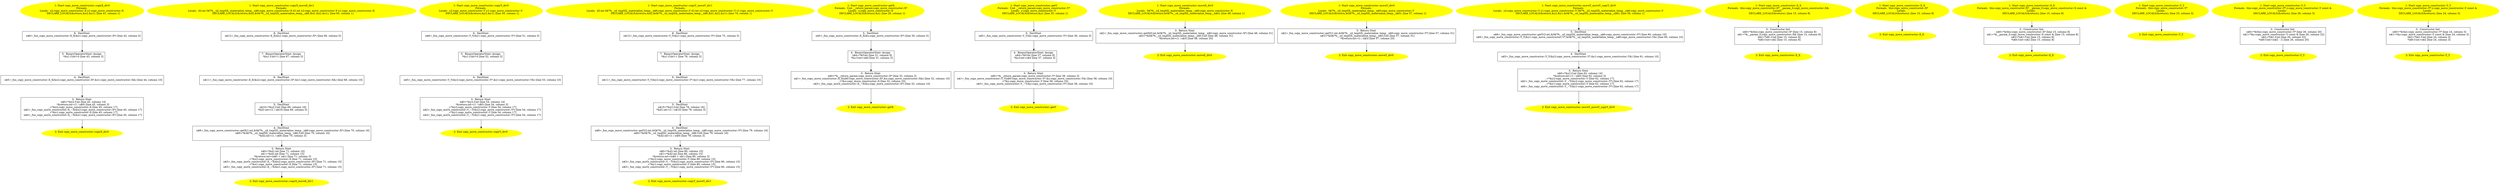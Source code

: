 /* @generated */
digraph cfg {
"copyX_div0#copy_move_constructor#7555826423954612298.1fd45599e2fc3ce471d7d474aa615bcb_1" [label="1: Start copy_move_constructor::copyX_div0\nFormals: \nLocals:  x2:copy_move_constructor::X x1:copy_move_constructor::X \n   DECLARE_LOCALS(&return,&x2,&x1); [line 41, column 1]\n " color=yellow style=filled]
	

	 "copyX_div0#copy_move_constructor#7555826423954612298.1fd45599e2fc3ce471d7d474aa615bcb_1" -> "copyX_div0#copy_move_constructor#7555826423954612298.1fd45599e2fc3ce471d7d474aa615bcb_6" ;
"copyX_div0#copy_move_constructor#7555826423954612298.1fd45599e2fc3ce471d7d474aa615bcb_2" [label="2: Exit copy_move_constructor::copyX_div0 \n  " color=yellow style=filled]
	

"copyX_div0#copy_move_constructor#7555826423954612298.1fd45599e2fc3ce471d7d474aa615bcb_3" [label="3:  Return Stmt \n   n$0=*&x2.f:int [line 45, column 14]\n  *&return:int=(1 / n$0) [line 45, column 3]\n  _=*&x2:copy_move_constructor::X [line 45, column 17]\n  n$2=_fun_copy_move_constructor::X_~X(&x2:copy_move_constructor::X*) [line 45, column 17]\n  _=*&x1:copy_move_constructor::X [line 45, column 17]\n  n$4=_fun_copy_move_constructor::X_~X(&x1:copy_move_constructor::X*) [line 45, column 17]\n " shape="box"]
	

	 "copyX_div0#copy_move_constructor#7555826423954612298.1fd45599e2fc3ce471d7d474aa615bcb_3" -> "copyX_div0#copy_move_constructor#7555826423954612298.1fd45599e2fc3ce471d7d474aa615bcb_2" ;
"copyX_div0#copy_move_constructor#7555826423954612298.1fd45599e2fc3ce471d7d474aa615bcb_4" [label="4:  DeclStmt \n   n$5=_fun_copy_move_constructor::X_X(&x2:copy_move_constructor::X*,&x1:copy_move_constructor::X&) [line 44, column 10]\n " shape="box"]
	

	 "copyX_div0#copy_move_constructor#7555826423954612298.1fd45599e2fc3ce471d7d474aa615bcb_4" -> "copyX_div0#copy_move_constructor#7555826423954612298.1fd45599e2fc3ce471d7d474aa615bcb_3" ;
"copyX_div0#copy_move_constructor#7555826423954612298.1fd45599e2fc3ce471d7d474aa615bcb_5" [label="5:  BinaryOperatorStmt: Assign \n   *&x1.f:int=0 [line 43, column 3]\n " shape="box"]
	

	 "copyX_div0#copy_move_constructor#7555826423954612298.1fd45599e2fc3ce471d7d474aa615bcb_5" -> "copyX_div0#copy_move_constructor#7555826423954612298.1fd45599e2fc3ce471d7d474aa615bcb_4" ;
"copyX_div0#copy_move_constructor#7555826423954612298.1fd45599e2fc3ce471d7d474aa615bcb_6" [label="6:  DeclStmt \n   n$6=_fun_copy_move_constructor::X_X(&x1:copy_move_constructor::X*) [line 42, column 5]\n " shape="box"]
	

	 "copyX_div0#copy_move_constructor#7555826423954612298.1fd45599e2fc3ce471d7d474aa615bcb_6" -> "copyX_div0#copy_move_constructor#7555826423954612298.1fd45599e2fc3ce471d7d474aa615bcb_5" ;
"copyX_moveX_div1#copy_move_constructor#6853813819184662211.00e91897e7d9fcfa93de911bba9a1399_1" [label="1: Start copy_move_constructor::copyX_moveX_div1\nFormals: \nLocals:  d2:int 0$?%__sil_tmpSIL_materialize_temp__n$6:copy_move_constructor::X d1:int x2:copy_move_constructor::X x1:copy_move_constructor::X \n   DECLARE_LOCALS(&return,&d2,&0$?%__sil_tmpSIL_materialize_temp__n$6,&d1,&x2,&x1); [line 65, column 1]\n " color=yellow style=filled]
	

	 "copyX_moveX_div1#copy_move_constructor#6853813819184662211.00e91897e7d9fcfa93de911bba9a1399_1" -> "copyX_moveX_div1#copy_move_constructor#6853813819184662211.00e91897e7d9fcfa93de911bba9a1399_8" ;
"copyX_moveX_div1#copy_move_constructor#6853813819184662211.00e91897e7d9fcfa93de911bba9a1399_2" [label="2: Exit copy_move_constructor::copyX_moveX_div1 \n  " color=yellow style=filled]
	

"copyX_moveX_div1#copy_move_constructor#6853813819184662211.00e91897e7d9fcfa93de911bba9a1399_3" [label="3:  Return Stmt \n   n$0=*&d1:int [line 71, column 10]\n  n$1=*&d2:int [line 71, column 15]\n  *&return:int=(n$0 + n$1) [line 71, column 3]\n  _=*&x2:copy_move_constructor::X [line 71, column 15]\n  n$3=_fun_copy_move_constructor::X_~X(&x2:copy_move_constructor::X*) [line 71, column 15]\n  _=*&x1:copy_move_constructor::X [line 71, column 15]\n  n$5=_fun_copy_move_constructor::X_~X(&x1:copy_move_constructor::X*) [line 71, column 15]\n " shape="box"]
	

	 "copyX_moveX_div1#copy_move_constructor#6853813819184662211.00e91897e7d9fcfa93de911bba9a1399_3" -> "copyX_moveX_div1#copy_move_constructor#6853813819184662211.00e91897e7d9fcfa93de911bba9a1399_2" ;
"copyX_moveX_div1#copy_move_constructor#6853813819184662211.00e91897e7d9fcfa93de911bba9a1399_4" [label="4:  DeclStmt \n   n$8=_fun_copy_move_constructor::getX(1:int,&0$?%__sil_tmpSIL_materialize_temp__n$6:copy_move_constructor::X*) [line 70, column 16]\n  n$9=*&0$?%__sil_tmpSIL_materialize_temp__n$6.f:int [line 70, column 16]\n  *&d2:int=(1 / n$9) [line 70, column 3]\n " shape="box"]
	

	 "copyX_moveX_div1#copy_move_constructor#6853813819184662211.00e91897e7d9fcfa93de911bba9a1399_4" -> "copyX_moveX_div1#copy_move_constructor#6853813819184662211.00e91897e7d9fcfa93de911bba9a1399_3" ;
"copyX_moveX_div1#copy_move_constructor#6853813819184662211.00e91897e7d9fcfa93de911bba9a1399_5" [label="5:  DeclStmt \n   n$10=*&x2.f:int [line 69, column 16]\n  *&d1:int=(1 / n$10) [line 69, column 3]\n " shape="box"]
	

	 "copyX_moveX_div1#copy_move_constructor#6853813819184662211.00e91897e7d9fcfa93de911bba9a1399_5" -> "copyX_moveX_div1#copy_move_constructor#6853813819184662211.00e91897e7d9fcfa93de911bba9a1399_4" ;
"copyX_moveX_div1#copy_move_constructor#6853813819184662211.00e91897e7d9fcfa93de911bba9a1399_6" [label="6:  DeclStmt \n   n$11=_fun_copy_move_constructor::X_X(&x2:copy_move_constructor::X*,&x1:copy_move_constructor::X&) [line 68, column 10]\n " shape="box"]
	

	 "copyX_moveX_div1#copy_move_constructor#6853813819184662211.00e91897e7d9fcfa93de911bba9a1399_6" -> "copyX_moveX_div1#copy_move_constructor#6853813819184662211.00e91897e7d9fcfa93de911bba9a1399_5" ;
"copyX_moveX_div1#copy_move_constructor#6853813819184662211.00e91897e7d9fcfa93de911bba9a1399_7" [label="7:  BinaryOperatorStmt: Assign \n   *&x1.f:int=1 [line 67, column 3]\n " shape="box"]
	

	 "copyX_moveX_div1#copy_move_constructor#6853813819184662211.00e91897e7d9fcfa93de911bba9a1399_7" -> "copyX_moveX_div1#copy_move_constructor#6853813819184662211.00e91897e7d9fcfa93de911bba9a1399_6" ;
"copyX_moveX_div1#copy_move_constructor#6853813819184662211.00e91897e7d9fcfa93de911bba9a1399_8" [label="8:  DeclStmt \n   n$12=_fun_copy_move_constructor::X_X(&x1:copy_move_constructor::X*) [line 66, column 5]\n " shape="box"]
	

	 "copyX_moveX_div1#copy_move_constructor#6853813819184662211.00e91897e7d9fcfa93de911bba9a1399_8" -> "copyX_moveX_div1#copy_move_constructor#6853813819184662211.00e91897e7d9fcfa93de911bba9a1399_7" ;
"copyY_div0#copy_move_constructor#17079397845524781987.61211209ec1f961073f3adafcd080bfb_1" [label="1: Start copy_move_constructor::copyY_div0\nFormals: \nLocals:  y2:copy_move_constructor::Y y1:copy_move_constructor::Y \n   DECLARE_LOCALS(&return,&y2,&y1); [line 50, column 1]\n " color=yellow style=filled]
	

	 "copyY_div0#copy_move_constructor#17079397845524781987.61211209ec1f961073f3adafcd080bfb_1" -> "copyY_div0#copy_move_constructor#17079397845524781987.61211209ec1f961073f3adafcd080bfb_6" ;
"copyY_div0#copy_move_constructor#17079397845524781987.61211209ec1f961073f3adafcd080bfb_2" [label="2: Exit copy_move_constructor::copyY_div0 \n  " color=yellow style=filled]
	

"copyY_div0#copy_move_constructor#17079397845524781987.61211209ec1f961073f3adafcd080bfb_3" [label="3:  Return Stmt \n   n$0=*&y2.f:int [line 54, column 14]\n  *&return:int=(1 / n$0) [line 54, column 3]\n  _=*&y2:copy_move_constructor::Y [line 54, column 17]\n  n$2=_fun_copy_move_constructor::Y_~Y(&y2:copy_move_constructor::Y*) [line 54, column 17]\n  _=*&y1:copy_move_constructor::Y [line 54, column 17]\n  n$4=_fun_copy_move_constructor::Y_~Y(&y1:copy_move_constructor::Y*) [line 54, column 17]\n " shape="box"]
	

	 "copyY_div0#copy_move_constructor#17079397845524781987.61211209ec1f961073f3adafcd080bfb_3" -> "copyY_div0#copy_move_constructor#17079397845524781987.61211209ec1f961073f3adafcd080bfb_2" ;
"copyY_div0#copy_move_constructor#17079397845524781987.61211209ec1f961073f3adafcd080bfb_4" [label="4:  DeclStmt \n   n$5=_fun_copy_move_constructor::Y_Y(&y2:copy_move_constructor::Y*,&y1:copy_move_constructor::Y&) [line 53, column 10]\n " shape="box"]
	

	 "copyY_div0#copy_move_constructor#17079397845524781987.61211209ec1f961073f3adafcd080bfb_4" -> "copyY_div0#copy_move_constructor#17079397845524781987.61211209ec1f961073f3adafcd080bfb_3" ;
"copyY_div0#copy_move_constructor#17079397845524781987.61211209ec1f961073f3adafcd080bfb_5" [label="5:  BinaryOperatorStmt: Assign \n   *&y1.f:int=0 [line 52, column 3]\n " shape="box"]
	

	 "copyY_div0#copy_move_constructor#17079397845524781987.61211209ec1f961073f3adafcd080bfb_5" -> "copyY_div0#copy_move_constructor#17079397845524781987.61211209ec1f961073f3adafcd080bfb_4" ;
"copyY_div0#copy_move_constructor#17079397845524781987.61211209ec1f961073f3adafcd080bfb_6" [label="6:  DeclStmt \n   n$6=_fun_copy_move_constructor::Y_Y(&y1:copy_move_constructor::Y*) [line 51, column 5]\n " shape="box"]
	

	 "copyY_div0#copy_move_constructor#17079397845524781987.61211209ec1f961073f3adafcd080bfb_6" -> "copyY_div0#copy_move_constructor#17079397845524781987.61211209ec1f961073f3adafcd080bfb_5" ;
"copyY_moveY_div1#copy_move_constructor#5827233588222911615.5716e8b7acbd3ff43f18c7c5954c6565_1" [label="1: Start copy_move_constructor::copyY_moveY_div1\nFormals: \nLocals:  d2:int 0$?%__sil_tmpSIL_materialize_temp__n$6:copy_move_constructor::Y d1:int y2:copy_move_constructor::Y y1:copy_move_constructor::Y \n   DECLARE_LOCALS(&return,&d2,&0$?%__sil_tmpSIL_materialize_temp__n$6,&d1,&y2,&y1); [line 74, column 1]\n " color=yellow style=filled]
	

	 "copyY_moveY_div1#copy_move_constructor#5827233588222911615.5716e8b7acbd3ff43f18c7c5954c6565_1" -> "copyY_moveY_div1#copy_move_constructor#5827233588222911615.5716e8b7acbd3ff43f18c7c5954c6565_8" ;
"copyY_moveY_div1#copy_move_constructor#5827233588222911615.5716e8b7acbd3ff43f18c7c5954c6565_2" [label="2: Exit copy_move_constructor::copyY_moveY_div1 \n  " color=yellow style=filled]
	

"copyY_moveY_div1#copy_move_constructor#5827233588222911615.5716e8b7acbd3ff43f18c7c5954c6565_3" [label="3:  Return Stmt \n   n$0=*&d1:int [line 80, column 10]\n  n$1=*&d2:int [line 80, column 15]\n  *&return:int=(n$0 + n$1) [line 80, column 3]\n  _=*&y2:copy_move_constructor::Y [line 80, column 15]\n  n$3=_fun_copy_move_constructor::Y_~Y(&y2:copy_move_constructor::Y*) [line 80, column 15]\n  _=*&y1:copy_move_constructor::Y [line 80, column 15]\n  n$5=_fun_copy_move_constructor::Y_~Y(&y1:copy_move_constructor::Y*) [line 80, column 15]\n " shape="box"]
	

	 "copyY_moveY_div1#copy_move_constructor#5827233588222911615.5716e8b7acbd3ff43f18c7c5954c6565_3" -> "copyY_moveY_div1#copy_move_constructor#5827233588222911615.5716e8b7acbd3ff43f18c7c5954c6565_2" ;
"copyY_moveY_div1#copy_move_constructor#5827233588222911615.5716e8b7acbd3ff43f18c7c5954c6565_4" [label="4:  DeclStmt \n   n$8=_fun_copy_move_constructor::getY(2:int,&0$?%__sil_tmpSIL_materialize_temp__n$6:copy_move_constructor::Y*) [line 79, column 16]\n  n$9=*&0$?%__sil_tmpSIL_materialize_temp__n$6.f:int [line 79, column 16]\n  *&d2:int=(1 / n$9) [line 79, column 3]\n " shape="box"]
	

	 "copyY_moveY_div1#copy_move_constructor#5827233588222911615.5716e8b7acbd3ff43f18c7c5954c6565_4" -> "copyY_moveY_div1#copy_move_constructor#5827233588222911615.5716e8b7acbd3ff43f18c7c5954c6565_3" ;
"copyY_moveY_div1#copy_move_constructor#5827233588222911615.5716e8b7acbd3ff43f18c7c5954c6565_5" [label="5:  DeclStmt \n   n$10=*&y2.f:int [line 78, column 16]\n  *&d1:int=(1 / n$10) [line 78, column 3]\n " shape="box"]
	

	 "copyY_moveY_div1#copy_move_constructor#5827233588222911615.5716e8b7acbd3ff43f18c7c5954c6565_5" -> "copyY_moveY_div1#copy_move_constructor#5827233588222911615.5716e8b7acbd3ff43f18c7c5954c6565_4" ;
"copyY_moveY_div1#copy_move_constructor#5827233588222911615.5716e8b7acbd3ff43f18c7c5954c6565_6" [label="6:  DeclStmt \n   n$11=_fun_copy_move_constructor::Y_Y(&y2:copy_move_constructor::Y*,&y1:copy_move_constructor::Y&) [line 77, column 10]\n " shape="box"]
	

	 "copyY_moveY_div1#copy_move_constructor#5827233588222911615.5716e8b7acbd3ff43f18c7c5954c6565_6" -> "copyY_moveY_div1#copy_move_constructor#5827233588222911615.5716e8b7acbd3ff43f18c7c5954c6565_5" ;
"copyY_moveY_div1#copy_move_constructor#5827233588222911615.5716e8b7acbd3ff43f18c7c5954c6565_7" [label="7:  BinaryOperatorStmt: Assign \n   *&y1.f:int=1 [line 76, column 3]\n " shape="box"]
	

	 "copyY_moveY_div1#copy_move_constructor#5827233588222911615.5716e8b7acbd3ff43f18c7c5954c6565_7" -> "copyY_moveY_div1#copy_move_constructor#5827233588222911615.5716e8b7acbd3ff43f18c7c5954c6565_6" ;
"copyY_moveY_div1#copy_move_constructor#5827233588222911615.5716e8b7acbd3ff43f18c7c5954c6565_8" [label="8:  DeclStmt \n   n$12=_fun_copy_move_constructor::Y_Y(&y1:copy_move_constructor::Y*) [line 75, column 5]\n " shape="box"]
	

	 "copyY_moveY_div1#copy_move_constructor#5827233588222911615.5716e8b7acbd3ff43f18c7c5954c6565_8" -> "copyY_moveY_div1#copy_move_constructor#5827233588222911615.5716e8b7acbd3ff43f18c7c5954c6565_7" ;
"getX#copy_move_constructor#2211685783611424509.876b259ed079b8b199249e0c38ad55df_1" [label="1: Start copy_move_constructor::getX\nFormals:  f:int __return_param:copy_move_constructor::X*\nLocals:  x:copy_move_constructor::X \n   DECLARE_LOCALS(&return,&x); [line 29, column 1]\n " color=yellow style=filled]
	

	 "getX#copy_move_constructor#2211685783611424509.876b259ed079b8b199249e0c38ad55df_1" -> "getX#copy_move_constructor#2211685783611424509.876b259ed079b8b199249e0c38ad55df_5" ;
"getX#copy_move_constructor#2211685783611424509.876b259ed079b8b199249e0c38ad55df_2" [label="2: Exit copy_move_constructor::getX \n  " color=yellow style=filled]
	

"getX#copy_move_constructor#2211685783611424509.876b259ed079b8b199249e0c38ad55df_3" [label="3:  Return Stmt \n   n$0=*&__return_param:copy_move_constructor::X* [line 32, column 3]\n  n$1=_fun_copy_move_constructor::X_X(n$0:copy_move_constructor::X*,&x:copy_move_constructor::X&) [line 32, column 10]\n  _=*&x:copy_move_constructor::X [line 32, column 10]\n  n$3=_fun_copy_move_constructor::X_~X(&x:copy_move_constructor::X*) [line 32, column 10]\n " shape="box"]
	

	 "getX#copy_move_constructor#2211685783611424509.876b259ed079b8b199249e0c38ad55df_3" -> "getX#copy_move_constructor#2211685783611424509.876b259ed079b8b199249e0c38ad55df_2" ;
"getX#copy_move_constructor#2211685783611424509.876b259ed079b8b199249e0c38ad55df_4" [label="4:  BinaryOperatorStmt: Assign \n   n$4=*&f:int [line 31, column 9]\n  *&x.f:int=n$4 [line 31, column 3]\n " shape="box"]
	

	 "getX#copy_move_constructor#2211685783611424509.876b259ed079b8b199249e0c38ad55df_4" -> "getX#copy_move_constructor#2211685783611424509.876b259ed079b8b199249e0c38ad55df_3" ;
"getX#copy_move_constructor#2211685783611424509.876b259ed079b8b199249e0c38ad55df_5" [label="5:  DeclStmt \n   n$5=_fun_copy_move_constructor::X_X(&x:copy_move_constructor::X*) [line 30, column 5]\n " shape="box"]
	

	 "getX#copy_move_constructor#2211685783611424509.876b259ed079b8b199249e0c38ad55df_5" -> "getX#copy_move_constructor#2211685783611424509.876b259ed079b8b199249e0c38ad55df_4" ;
"getY#copy_move_constructor#1712013823822590270.2c171bbad2707d6170d0b7974ac3c196_1" [label="1: Start copy_move_constructor::getY\nFormals:  f:int __return_param:copy_move_constructor::Y*\nLocals:  y:copy_move_constructor::Y \n   DECLARE_LOCALS(&return,&y); [line 35, column 1]\n " color=yellow style=filled]
	

	 "getY#copy_move_constructor#1712013823822590270.2c171bbad2707d6170d0b7974ac3c196_1" -> "getY#copy_move_constructor#1712013823822590270.2c171bbad2707d6170d0b7974ac3c196_5" ;
"getY#copy_move_constructor#1712013823822590270.2c171bbad2707d6170d0b7974ac3c196_2" [label="2: Exit copy_move_constructor::getY \n  " color=yellow style=filled]
	

"getY#copy_move_constructor#1712013823822590270.2c171bbad2707d6170d0b7974ac3c196_3" [label="3:  Return Stmt \n   n$0=*&__return_param:copy_move_constructor::Y* [line 38, column 3]\n  n$1=_fun_copy_move_constructor::Y_Y(n$0:copy_move_constructor::Y*,&y:copy_move_constructor::Y&) [line 38, column 10]\n  _=*&y:copy_move_constructor::Y [line 38, column 10]\n  n$3=_fun_copy_move_constructor::Y_~Y(&y:copy_move_constructor::Y*) [line 38, column 10]\n " shape="box"]
	

	 "getY#copy_move_constructor#1712013823822590270.2c171bbad2707d6170d0b7974ac3c196_3" -> "getY#copy_move_constructor#1712013823822590270.2c171bbad2707d6170d0b7974ac3c196_2" ;
"getY#copy_move_constructor#1712013823822590270.2c171bbad2707d6170d0b7974ac3c196_4" [label="4:  BinaryOperatorStmt: Assign \n   n$4=*&f:int [line 37, column 9]\n  *&y.f:int=n$4 [line 37, column 3]\n " shape="box"]
	

	 "getY#copy_move_constructor#1712013823822590270.2c171bbad2707d6170d0b7974ac3c196_4" -> "getY#copy_move_constructor#1712013823822590270.2c171bbad2707d6170d0b7974ac3c196_3" ;
"getY#copy_move_constructor#1712013823822590270.2c171bbad2707d6170d0b7974ac3c196_5" [label="5:  DeclStmt \n   n$5=_fun_copy_move_constructor::Y_Y(&y:copy_move_constructor::Y*) [line 36, column 5]\n " shape="box"]
	

	 "getY#copy_move_constructor#1712013823822590270.2c171bbad2707d6170d0b7974ac3c196_5" -> "getY#copy_move_constructor#1712013823822590270.2c171bbad2707d6170d0b7974ac3c196_4" ;
"moveX_div0#copy_move_constructor#2229557375196326562.f23c95e594ab41ba50090dccb989c3e3_1" [label="1: Start copy_move_constructor::moveX_div0\nFormals: \nLocals:  0$?%__sil_tmpSIL_materialize_temp__n$0:copy_move_constructor::X \n   DECLARE_LOCALS(&return,&0$?%__sil_tmpSIL_materialize_temp__n$0); [line 48, column 1]\n " color=yellow style=filled]
	

	 "moveX_div0#copy_move_constructor#2229557375196326562.f23c95e594ab41ba50090dccb989c3e3_1" -> "moveX_div0#copy_move_constructor#2229557375196326562.f23c95e594ab41ba50090dccb989c3e3_3" ;
"moveX_div0#copy_move_constructor#2229557375196326562.f23c95e594ab41ba50090dccb989c3e3_2" [label="2: Exit copy_move_constructor::moveX_div0 \n  " color=yellow style=filled]
	

"moveX_div0#copy_move_constructor#2229557375196326562.f23c95e594ab41ba50090dccb989c3e3_3" [label="3:  Return Stmt \n   n$2=_fun_copy_move_constructor::getX(0:int,&0$?%__sil_tmpSIL_materialize_temp__n$0:copy_move_constructor::X*) [line 48, column 31]\n  n$3=*&0$?%__sil_tmpSIL_materialize_temp__n$0.f:int [line 48, column 31]\n  *&return:int=(1 / n$3) [line 48, column 20]\n " shape="box"]
	

	 "moveX_div0#copy_move_constructor#2229557375196326562.f23c95e594ab41ba50090dccb989c3e3_3" -> "moveX_div0#copy_move_constructor#2229557375196326562.f23c95e594ab41ba50090dccb989c3e3_2" ;
"moveY_div0#copy_move_constructor#15307842160732522395.eee7693240d3ce27d5c30f34d771cb57_1" [label="1: Start copy_move_constructor::moveY_div0\nFormals: \nLocals:  0$?%__sil_tmpSIL_materialize_temp__n$0:copy_move_constructor::Y \n   DECLARE_LOCALS(&return,&0$?%__sil_tmpSIL_materialize_temp__n$0); [line 57, column 1]\n " color=yellow style=filled]
	

	 "moveY_div0#copy_move_constructor#15307842160732522395.eee7693240d3ce27d5c30f34d771cb57_1" -> "moveY_div0#copy_move_constructor#15307842160732522395.eee7693240d3ce27d5c30f34d771cb57_3" ;
"moveY_div0#copy_move_constructor#15307842160732522395.eee7693240d3ce27d5c30f34d771cb57_2" [label="2: Exit copy_move_constructor::moveY_div0 \n  " color=yellow style=filled]
	

"moveY_div0#copy_move_constructor#15307842160732522395.eee7693240d3ce27d5c30f34d771cb57_3" [label="3:  Return Stmt \n   n$2=_fun_copy_move_constructor::getY(1:int,&0$?%__sil_tmpSIL_materialize_temp__n$0:copy_move_constructor::Y*) [line 57, column 31]\n  n$3=*&0$?%__sil_tmpSIL_materialize_temp__n$0.f:int [line 57, column 31]\n  *&return:int=(1 / n$3) [line 57, column 20]\n " shape="box"]
	

	 "moveY_div0#copy_move_constructor#15307842160732522395.eee7693240d3ce27d5c30f34d771cb57_3" -> "moveY_div0#copy_move_constructor#15307842160732522395.eee7693240d3ce27d5c30f34d771cb57_2" ;
"moveY_moveY_copyY_div0#copy_move_constructor#11319351724516006746.d5d5d96d98dcf1c634b647be30001d2e_1" [label="1: Start copy_move_constructor::moveY_moveY_copyY_div0\nFormals: \nLocals:  y2:copy_move_constructor::Y y1:copy_move_constructor::Y 0$?%__sil_tmpSIL_materialize_temp__n$6:copy_move_constructor::Y \n   DECLARE_LOCALS(&return,&y2,&y1,&0$?%__sil_tmpSIL_materialize_temp__n$6); [line 59, column 1]\n " color=yellow style=filled]
	

	 "moveY_moveY_copyY_div0#copy_move_constructor#11319351724516006746.d5d5d96d98dcf1c634b647be30001d2e_1" -> "moveY_moveY_copyY_div0#copy_move_constructor#11319351724516006746.d5d5d96d98dcf1c634b647be30001d2e_5" ;
"moveY_moveY_copyY_div0#copy_move_constructor#11319351724516006746.d5d5d96d98dcf1c634b647be30001d2e_2" [label="2: Exit copy_move_constructor::moveY_moveY_copyY_div0 \n  " color=yellow style=filled]
	

"moveY_moveY_copyY_div0#copy_move_constructor#11319351724516006746.d5d5d96d98dcf1c634b647be30001d2e_3" [label="3:  Return Stmt \n   n$0=*&y2.f:int [line 62, column 14]\n  *&return:int=(1 / n$0) [line 62, column 3]\n  _=*&y2:copy_move_constructor::Y [line 62, column 17]\n  n$2=_fun_copy_move_constructor::Y_~Y(&y2:copy_move_constructor::Y*) [line 62, column 17]\n  _=*&y1:copy_move_constructor::Y [line 62, column 17]\n  n$4=_fun_copy_move_constructor::Y_~Y(&y1:copy_move_constructor::Y*) [line 62, column 17]\n " shape="box"]
	

	 "moveY_moveY_copyY_div0#copy_move_constructor#11319351724516006746.d5d5d96d98dcf1c634b647be30001d2e_3" -> "moveY_moveY_copyY_div0#copy_move_constructor#11319351724516006746.d5d5d96d98dcf1c634b647be30001d2e_2" ;
"moveY_moveY_copyY_div0#copy_move_constructor#11319351724516006746.d5d5d96d98dcf1c634b647be30001d2e_4" [label="4:  DeclStmt \n   n$5=_fun_copy_move_constructor::Y_Y(&y2:copy_move_constructor::Y*,&y1:copy_move_constructor::Y&) [line 61, column 10]\n " shape="box"]
	

	 "moveY_moveY_copyY_div0#copy_move_constructor#11319351724516006746.d5d5d96d98dcf1c634b647be30001d2e_4" -> "moveY_moveY_copyY_div0#copy_move_constructor#11319351724516006746.d5d5d96d98dcf1c634b647be30001d2e_3" ;
"moveY_moveY_copyY_div0#copy_move_constructor#11319351724516006746.d5d5d96d98dcf1c634b647be30001d2e_5" [label="5:  DeclStmt \n   n$8=_fun_copy_move_constructor::getY(2:int,&0$?%__sil_tmpSIL_materialize_temp__n$6:copy_move_constructor::Y*) [line 60, column 10]\n  n$9=_fun_copy_move_constructor::Y_Y(&y1:copy_move_constructor::Y*,&0$?%__sil_tmpSIL_materialize_temp__n$6:copy_move_constructor::Y&) [line 60, column 10]\n " shape="box"]
	

	 "moveY_moveY_copyY_div0#copy_move_constructor#11319351724516006746.d5d5d96d98dcf1c634b647be30001d2e_5" -> "moveY_moveY_copyY_div0#copy_move_constructor#11319351724516006746.d5d5d96d98dcf1c634b647be30001d2e_4" ;
"X#X#copy_move_constructor#{10174102600918728520|constexpr}.7f1f4443383b6eabdf400de956c7f6af_1" [label="1: Start copy_move_constructor::X_X\nFormals:  this:copy_move_constructor::X* __param_0:copy_move_constructor::X&\nLocals:  \n   DECLARE_LOCALS(&return); [line 15, column 8]\n " color=yellow style=filled]
	

	 "X#X#copy_move_constructor#{10174102600918728520|constexpr}.7f1f4443383b6eabdf400de956c7f6af_1" -> "X#X#copy_move_constructor#{10174102600918728520|constexpr}.7f1f4443383b6eabdf400de956c7f6af_3" ;
"X#X#copy_move_constructor#{10174102600918728520|constexpr}.7f1f4443383b6eabdf400de956c7f6af_2" [label="2: Exit copy_move_constructor::X_X \n  " color=yellow style=filled]
	

"X#X#copy_move_constructor#{10174102600918728520|constexpr}.7f1f4443383b6eabdf400de956c7f6af_3" [label="3:  Constructor Init \n   n$0=*&this:copy_move_constructor::X* [line 15, column 8]\n  n$1=*&__param_0:copy_move_constructor::X& [line 15, column 8]\n  n$2=*n$1.f:int [line 15, column 8]\n  *n$0.f:int=n$2 [line 15, column 8]\n " shape="box"]
	

	 "X#X#copy_move_constructor#{10174102600918728520|constexpr}.7f1f4443383b6eabdf400de956c7f6af_3" -> "X#X#copy_move_constructor#{10174102600918728520|constexpr}.7f1f4443383b6eabdf400de956c7f6af_2" ;
"X#X#copy_move_constructor#{10968604964233077287}.2f7f6ea6443bd7f6e81f1eae0ad96ec1_1" [label="1: Start copy_move_constructor::X_X\nFormals:  this:copy_move_constructor::X*\nLocals:  \n   DECLARE_LOCALS(&return); [line 15, column 8]\n " color=yellow style=filled]
	

	 "X#X#copy_move_constructor#{10968604964233077287}.2f7f6ea6443bd7f6e81f1eae0ad96ec1_1" -> "X#X#copy_move_constructor#{10968604964233077287}.2f7f6ea6443bd7f6e81f1eae0ad96ec1_2" ;
"X#X#copy_move_constructor#{10968604964233077287}.2f7f6ea6443bd7f6e81f1eae0ad96ec1_2" [label="2: Exit copy_move_constructor::X_X \n  " color=yellow style=filled]
	

"X#X#copy_move_constructor#{11461885598838954204|constexpr}.8b245330f9990df6f1e3d0622b3e7433_1" [label="1: Start copy_move_constructor::X_X\nFormals:  this:copy_move_constructor::X* __param_0:copy_move_constructor::X const &\nLocals:  \n   DECLARE_LOCALS(&return); [line 15, column 8]\n " color=yellow style=filled]
	

	 "X#X#copy_move_constructor#{11461885598838954204|constexpr}.8b245330f9990df6f1e3d0622b3e7433_1" -> "X#X#copy_move_constructor#{11461885598838954204|constexpr}.8b245330f9990df6f1e3d0622b3e7433_3" ;
"X#X#copy_move_constructor#{11461885598838954204|constexpr}.8b245330f9990df6f1e3d0622b3e7433_2" [label="2: Exit copy_move_constructor::X_X \n  " color=yellow style=filled]
	

"X#X#copy_move_constructor#{11461885598838954204|constexpr}.8b245330f9990df6f1e3d0622b3e7433_3" [label="3:  Constructor Init \n   n$0=*&this:copy_move_constructor::X* [line 15, column 8]\n  n$1=*&__param_0:copy_move_constructor::X const & [line 15, column 8]\n  n$2=*n$1.f:int [line 15, column 8]\n  *n$0.f:int=n$2 [line 15, column 8]\n " shape="box"]
	

	 "X#X#copy_move_constructor#{11461885598838954204|constexpr}.8b245330f9990df6f1e3d0622b3e7433_3" -> "X#X#copy_move_constructor#{11461885598838954204|constexpr}.8b245330f9990df6f1e3d0622b3e7433_2" ;
"Y#Y#copy_move_constructor#{1021306560387426992}.841cfe557ed8d8dec57a221bbce98e74_1" [label="1: Start copy_move_constructor::Y_Y\nFormals:  this:copy_move_constructor::Y*\nLocals:  \n   DECLARE_LOCALS(&return); [line 23, column 3]\n " color=yellow style=filled]
	

	 "Y#Y#copy_move_constructor#{1021306560387426992}.841cfe557ed8d8dec57a221bbce98e74_1" -> "Y#Y#copy_move_constructor#{1021306560387426992}.841cfe557ed8d8dec57a221bbce98e74_2" ;
"Y#Y#copy_move_constructor#{1021306560387426992}.841cfe557ed8d8dec57a221bbce98e74_2" [label="2: Exit copy_move_constructor::Y_Y \n  " color=yellow style=filled]
	

"Y#Y#copy_move_constructor#{18272181401462210540}.6215678d929da0a4d67ea5f3b952308e_1" [label="1: Start copy_move_constructor::Y_Y\nFormals:  this:copy_move_constructor::Y* y:copy_move_constructor::Y const &\nLocals:  \n   DECLARE_LOCALS(&return); [line 26, column 3]\n " color=yellow style=filled]
	

	 "Y#Y#copy_move_constructor#{18272181401462210540}.6215678d929da0a4d67ea5f3b952308e_1" -> "Y#Y#copy_move_constructor#{18272181401462210540}.6215678d929da0a4d67ea5f3b952308e_3" ;
"Y#Y#copy_move_constructor#{18272181401462210540}.6215678d929da0a4d67ea5f3b952308e_2" [label="2: Exit copy_move_constructor::Y_Y \n  " color=yellow style=filled]
	

"Y#Y#copy_move_constructor#{18272181401462210540}.6215678d929da0a4d67ea5f3b952308e_3" [label="3:  Constructor Init \n   n$0=*&this:copy_move_constructor::Y* [line 26, column 20]\n  n$1=*&y:copy_move_constructor::Y const & [line 26, column 22]\n  n$2=*n$1.f:int [line 26, column 22]\n  *n$0.f:int=(n$2 - 1) [line 26, column 20]\n " shape="box"]
	

	 "Y#Y#copy_move_constructor#{18272181401462210540}.6215678d929da0a4d67ea5f3b952308e_3" -> "Y#Y#copy_move_constructor#{18272181401462210540}.6215678d929da0a4d67ea5f3b952308e_2" ;
"Y#Y#copy_move_constructor#{2644368372854768795|constexpr}.992ebae8b36e68c2e1b5e338a4c29705_1" [label="1: Start copy_move_constructor::Y_Y\nFormals:  this:copy_move_constructor::Y* y:copy_move_constructor::Y const &\nLocals:  \n   DECLARE_LOCALS(&return); [line 24, column 3]\n " color=yellow style=filled]
	

	 "Y#Y#copy_move_constructor#{2644368372854768795|constexpr}.992ebae8b36e68c2e1b5e338a4c29705_1" -> "Y#Y#copy_move_constructor#{2644368372854768795|constexpr}.992ebae8b36e68c2e1b5e338a4c29705_3" ;
"Y#Y#copy_move_constructor#{2644368372854768795|constexpr}.992ebae8b36e68c2e1b5e338a4c29705_2" [label="2: Exit copy_move_constructor::Y_Y \n  " color=yellow style=filled]
	

"Y#Y#copy_move_constructor#{2644368372854768795|constexpr}.992ebae8b36e68c2e1b5e338a4c29705_3" [label="3:  Constructor Init \n   n$0=*&this:copy_move_constructor::Y* [line 24, column 3]\n  n$1=*&y:copy_move_constructor::Y const & [line 24, column 3]\n  n$2=*n$1.f:int [line 24, column 3]\n  *n$0.f:int=n$2 [line 24, column 3]\n " shape="box"]
	

	 "Y#Y#copy_move_constructor#{2644368372854768795|constexpr}.992ebae8b36e68c2e1b5e338a4c29705_3" -> "Y#Y#copy_move_constructor#{2644368372854768795|constexpr}.992ebae8b36e68c2e1b5e338a4c29705_2" ;
}
